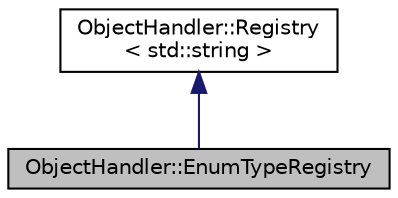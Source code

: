 digraph "ObjectHandler::EnumTypeRegistry"
{
  edge [fontname="Helvetica",fontsize="10",labelfontname="Helvetica",labelfontsize="10"];
  node [fontname="Helvetica",fontsize="10",shape=record];
  Node2 [label="ObjectHandler::EnumTypeRegistry",height=0.2,width=0.4,color="black", fillcolor="grey75", style="filled", fontcolor="black"];
  Node3 -> Node2 [dir="back",color="midnightblue",fontsize="10",style="solid",fontname="Helvetica"];
  Node3 [label="ObjectHandler::Registry\l\< std::string \>",height=0.2,width=0.4,color="black", fillcolor="white", style="filled",URL="$class_object_handler_1_1_registry.html"];
}
